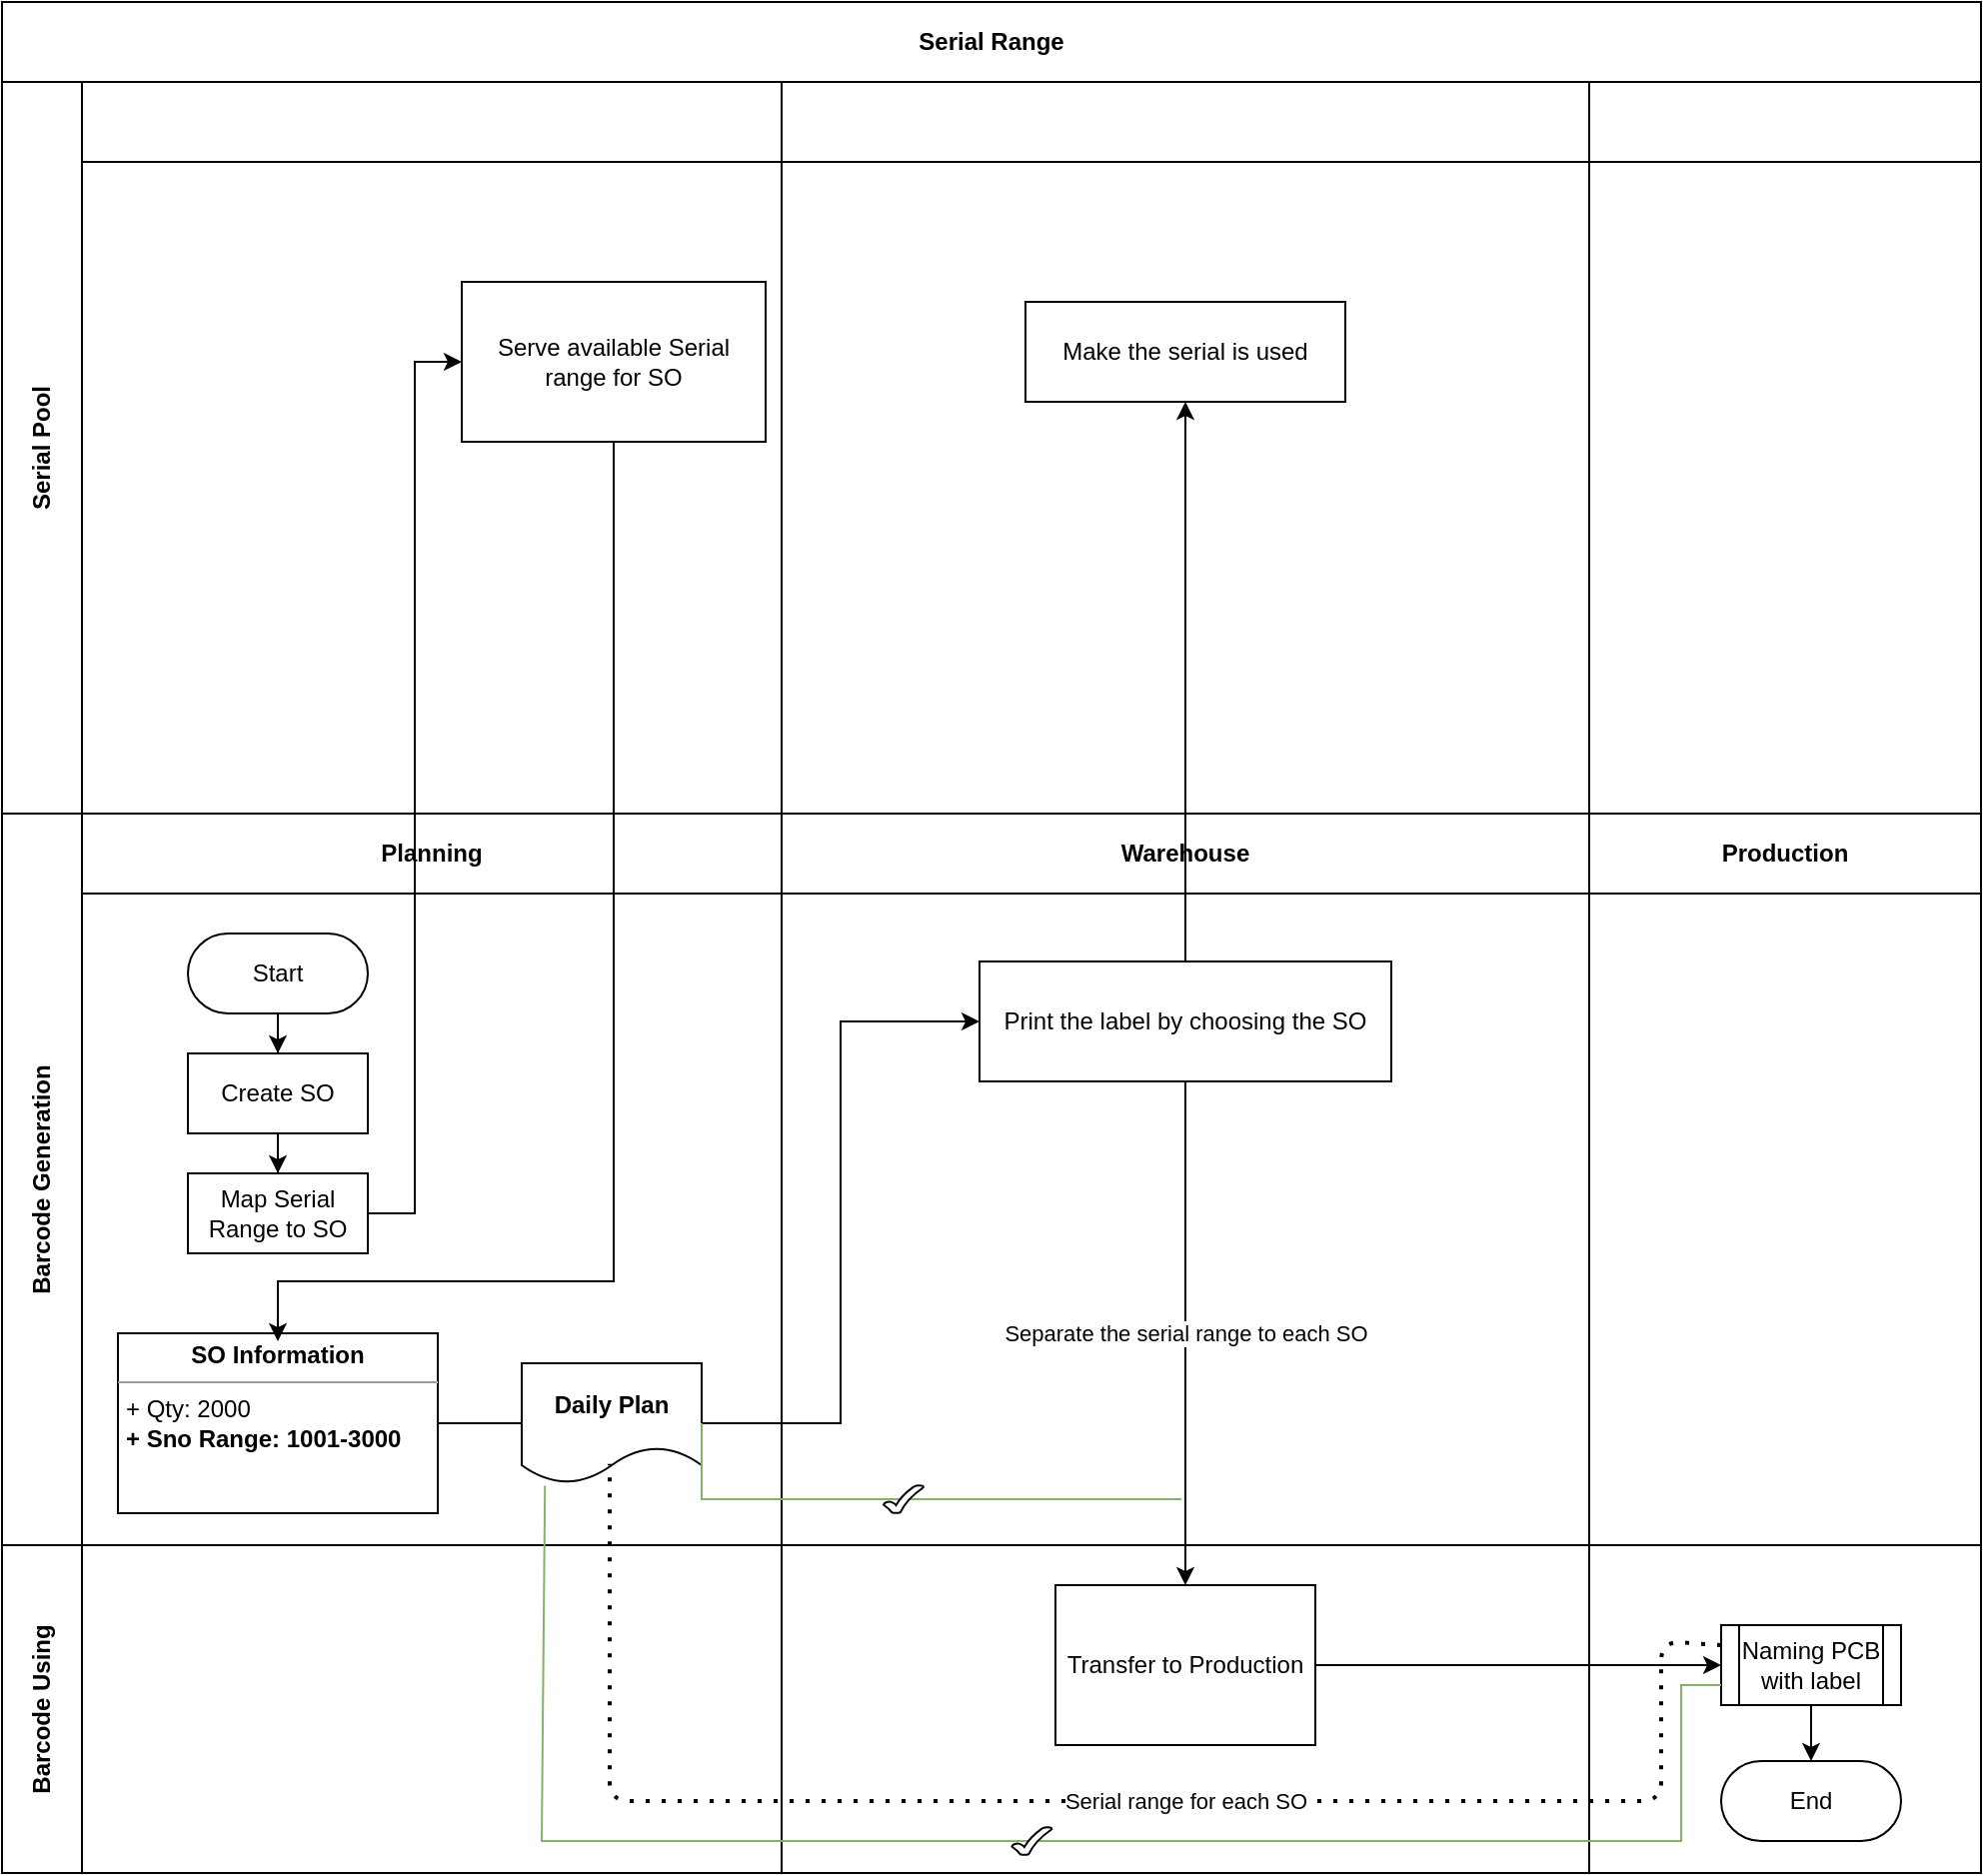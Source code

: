<mxfile version="15.2.9" type="github">
  <diagram id="kgpKYQtTHZ0yAKxKKP6v" name="Page-1">
    <mxGraphModel dx="1888" dy="579" grid="1" gridSize="10" guides="1" tooltips="1" connect="1" arrows="1" fold="1" page="1" pageScale="1" pageWidth="850" pageHeight="1100" math="0" shadow="0">
      <root>
        <mxCell id="0" />
        <mxCell id="1" parent="0" />
        <mxCell id="3nuBFxr9cyL0pnOWT2aG-1" value="Serial Range" style="shape=table;childLayout=tableLayout;rowLines=0;columnLines=0;startSize=40;html=1;whiteSpace=wrap;collapsible=0;recursiveResize=0;expand=0;fontStyle=1" parent="1" vertex="1">
          <mxGeometry x="-30" y="40" width="990" height="936" as="geometry" />
        </mxCell>
        <object label="Serial Pool" id="INr4YLjgiFo9XIjywEUX-22">
          <mxCell style="swimlane;horizontal=0;points=[[0,0.5],[1,0.5]];portConstraint=eastwest;startSize=40;html=1;whiteSpace=wrap;collapsible=0;recursiveResize=0;expand=0;" vertex="1" parent="3nuBFxr9cyL0pnOWT2aG-1">
            <mxGeometry y="40" width="990" height="366" as="geometry" />
          </mxCell>
        </object>
        <mxCell id="INr4YLjgiFo9XIjywEUX-23" value="" style="swimlane;connectable=0;startSize=40;html=1;whiteSpace=wrap;collapsible=0;recursiveResize=0;expand=0;" vertex="1" parent="INr4YLjgiFo9XIjywEUX-22">
          <mxGeometry x="40" width="350" height="366" as="geometry">
            <mxRectangle width="350" height="366" as="alternateBounds" />
          </mxGeometry>
        </mxCell>
        <mxCell id="INr4YLjgiFo9XIjywEUX-37" value="Serve available Serial range for SO" style="rounded=0;whiteSpace=wrap;html=1;" vertex="1" parent="INr4YLjgiFo9XIjywEUX-23">
          <mxGeometry x="190" y="100" width="152" height="80" as="geometry" />
        </mxCell>
        <mxCell id="INr4YLjgiFo9XIjywEUX-31" value="" style="swimlane;connectable=0;startSize=40;html=1;whiteSpace=wrap;collapsible=0;recursiveResize=0;expand=0;" vertex="1" parent="INr4YLjgiFo9XIjywEUX-22">
          <mxGeometry x="390" width="404" height="366" as="geometry">
            <mxRectangle width="404" height="366" as="alternateBounds" />
          </mxGeometry>
        </mxCell>
        <mxCell id="3nuBFxr9cyL0pnOWT2aG-10" value="Make the serial is used" style="rounded=0;whiteSpace=wrap;html=1;" parent="INr4YLjgiFo9XIjywEUX-31" vertex="1">
          <mxGeometry x="122" y="110" width="160" height="50" as="geometry" />
        </mxCell>
        <mxCell id="INr4YLjgiFo9XIjywEUX-34" value="" style="swimlane;connectable=0;startSize=40;html=1;whiteSpace=wrap;collapsible=0;recursiveResize=0;expand=0;" vertex="1" parent="INr4YLjgiFo9XIjywEUX-22">
          <mxGeometry x="794" width="196" height="366" as="geometry">
            <mxRectangle width="196" height="366" as="alternateBounds" />
          </mxGeometry>
        </mxCell>
        <object label="Barcode Generation&lt;br&gt;" id="3nuBFxr9cyL0pnOWT2aG-3">
          <mxCell style="swimlane;horizontal=0;points=[[0,0.5],[1,0.5]];portConstraint=eastwest;startSize=40;html=1;whiteSpace=wrap;collapsible=0;recursiveResize=0;expand=0;" parent="3nuBFxr9cyL0pnOWT2aG-1" vertex="1">
            <mxGeometry y="406" width="990" height="366" as="geometry" />
          </mxCell>
        </object>
        <mxCell id="3nuBFxr9cyL0pnOWT2aG-4" value="Planning" style="swimlane;connectable=0;startSize=40;html=1;whiteSpace=wrap;collapsible=0;recursiveResize=0;expand=0;" parent="3nuBFxr9cyL0pnOWT2aG-3" vertex="1">
          <mxGeometry x="40" width="350" height="366" as="geometry">
            <mxRectangle width="350" height="366" as="alternateBounds" />
          </mxGeometry>
        </mxCell>
        <mxCell id="3nuBFxr9cyL0pnOWT2aG-5" style="edgeStyle=orthogonalEdgeStyle;rounded=0;orthogonalLoop=1;jettySize=auto;html=1;" parent="3nuBFxr9cyL0pnOWT2aG-4" source="3nuBFxr9cyL0pnOWT2aG-6" target="3nuBFxr9cyL0pnOWT2aG-7" edge="1">
          <mxGeometry relative="1" as="geometry" />
        </mxCell>
        <mxCell id="3nuBFxr9cyL0pnOWT2aG-6" value="Start" style="rounded=1;whiteSpace=wrap;html=1;arcSize=50;" parent="3nuBFxr9cyL0pnOWT2aG-4" vertex="1">
          <mxGeometry x="53" y="60" width="90" height="40" as="geometry" />
        </mxCell>
        <mxCell id="3nuBFxr9cyL0pnOWT2aG-7" value="Create SO" style="rounded=0;whiteSpace=wrap;html=1;" parent="3nuBFxr9cyL0pnOWT2aG-4" vertex="1">
          <mxGeometry x="53" y="120" width="90" height="40" as="geometry" />
        </mxCell>
        <mxCell id="INr4YLjgiFo9XIjywEUX-16" value="Map Serial Range to SO" style="rounded=0;whiteSpace=wrap;html=1;" vertex="1" parent="3nuBFxr9cyL0pnOWT2aG-4">
          <mxGeometry x="53" y="180" width="90" height="40" as="geometry" />
        </mxCell>
        <mxCell id="INr4YLjgiFo9XIjywEUX-17" value="&lt;p style=&quot;margin: 0px ; margin-top: 4px ; text-align: center&quot;&gt;&lt;b&gt;SO Information&lt;/b&gt;&lt;/p&gt;&lt;hr size=&quot;1&quot;&gt;&lt;p style=&quot;margin: 0px ; margin-left: 4px&quot;&gt;+ Qty: 2000&lt;/p&gt;&lt;p style=&quot;margin: 0px ; margin-left: 4px&quot;&gt;&lt;b&gt;+ Sno Range: 1001-3000&lt;/b&gt;&lt;/p&gt;" style="verticalAlign=top;align=left;overflow=fill;fontSize=12;fontFamily=Helvetica;html=1;" vertex="1" parent="3nuBFxr9cyL0pnOWT2aG-4">
          <mxGeometry x="18" y="260" width="160" height="90" as="geometry" />
        </mxCell>
        <mxCell id="INr4YLjgiFo9XIjywEUX-15" style="edgeStyle=orthogonalEdgeStyle;rounded=0;orthogonalLoop=1;jettySize=auto;html=1;" edge="1" parent="3nuBFxr9cyL0pnOWT2aG-4" source="3nuBFxr9cyL0pnOWT2aG-7" target="INr4YLjgiFo9XIjywEUX-16">
          <mxGeometry relative="1" as="geometry">
            <mxPoint x="65" y="230" as="targetPoint" />
          </mxGeometry>
        </mxCell>
        <mxCell id="3nuBFxr9cyL0pnOWT2aG-21" value="&lt;b&gt;Daily Plan&lt;/b&gt;" style="shape=document;whiteSpace=wrap;html=1;boundedLbl=1;" parent="3nuBFxr9cyL0pnOWT2aG-4" vertex="1">
          <mxGeometry x="220" y="275" width="90" height="60" as="geometry" />
        </mxCell>
        <mxCell id="INr4YLjgiFo9XIjywEUX-40" value="" style="edgeStyle=orthogonalEdgeStyle;rounded=0;orthogonalLoop=1;jettySize=auto;html=1;exitX=1;exitY=0.5;exitDx=0;exitDy=0;entryX=0;entryY=0.5;entryDx=0;entryDy=0;endArrow=none;" edge="1" parent="3nuBFxr9cyL0pnOWT2aG-4" source="INr4YLjgiFo9XIjywEUX-17" target="3nuBFxr9cyL0pnOWT2aG-21">
          <mxGeometry relative="1" as="geometry">
            <mxPoint x="274" y="556" as="targetPoint" />
            <mxPoint x="48" y="751" as="sourcePoint" />
          </mxGeometry>
        </mxCell>
        <mxCell id="3nuBFxr9cyL0pnOWT2aG-8" value="Warehouse" style="swimlane;connectable=0;startSize=40;html=1;whiteSpace=wrap;collapsible=0;recursiveResize=0;expand=0;" parent="3nuBFxr9cyL0pnOWT2aG-3" vertex="1">
          <mxGeometry x="390" width="404" height="366" as="geometry">
            <mxRectangle width="404" height="366" as="alternateBounds" />
          </mxGeometry>
        </mxCell>
        <mxCell id="3nuBFxr9cyL0pnOWT2aG-9" value="Print the label by choosing the SO" style="rounded=0;whiteSpace=wrap;html=1;" parent="3nuBFxr9cyL0pnOWT2aG-8" vertex="1">
          <mxGeometry x="99" y="74" width="206" height="60" as="geometry" />
        </mxCell>
        <mxCell id="3nuBFxr9cyL0pnOWT2aG-11" value="Production" style="swimlane;connectable=0;startSize=40;html=1;whiteSpace=wrap;collapsible=0;recursiveResize=0;expand=0;" parent="3nuBFxr9cyL0pnOWT2aG-3" vertex="1">
          <mxGeometry x="794" width="196" height="366" as="geometry">
            <mxRectangle width="196" height="366" as="alternateBounds" />
          </mxGeometry>
        </mxCell>
        <mxCell id="INr4YLjgiFo9XIjywEUX-21" style="edgeStyle=orthogonalEdgeStyle;rounded=0;orthogonalLoop=1;jettySize=auto;html=1;exitX=1;exitY=0.5;exitDx=0;exitDy=0;entryX=0;entryY=0.5;entryDx=0;entryDy=0;startArrow=none;" edge="1" parent="3nuBFxr9cyL0pnOWT2aG-3" source="3nuBFxr9cyL0pnOWT2aG-21" target="3nuBFxr9cyL0pnOWT2aG-9">
          <mxGeometry relative="1" as="geometry">
            <mxPoint x="250" y="150" as="targetPoint" />
          </mxGeometry>
        </mxCell>
        <mxCell id="3nuBFxr9cyL0pnOWT2aG-15" value="Barcode Using" style="swimlane;horizontal=0;points=[[0,0.5],[1,0.5]];portConstraint=eastwest;startSize=40;html=1;whiteSpace=wrap;collapsible=0;recursiveResize=0;expand=0;" parent="3nuBFxr9cyL0pnOWT2aG-1" vertex="1">
          <mxGeometry y="772" width="990" height="164" as="geometry" />
        </mxCell>
        <mxCell id="3nuBFxr9cyL0pnOWT2aG-16" value="" style="swimlane;connectable=0;startSize=0;html=1;whiteSpace=wrap;collapsible=0;recursiveResize=0;expand=0;" parent="3nuBFxr9cyL0pnOWT2aG-15" vertex="1">
          <mxGeometry x="40" width="350" height="164" as="geometry">
            <mxRectangle width="350" height="164" as="alternateBounds" />
          </mxGeometry>
        </mxCell>
        <mxCell id="INr4YLjgiFo9XIjywEUX-51" value="" style="endArrow=none;html=1;exitX=1;exitY=0.5;exitDx=0;exitDy=0;rounded=0;fillColor=#d5e8d4;strokeColor=#82b366;startArrow=none;startFill=0;endFill=0;" edge="1" parent="3nuBFxr9cyL0pnOWT2aG-16" source="3nuBFxr9cyL0pnOWT2aG-21">
          <mxGeometry relative="1" as="geometry">
            <mxPoint x="100" y="-12" as="sourcePoint" />
            <mxPoint x="550" y="-23" as="targetPoint" />
            <Array as="points">
              <mxPoint x="310" y="-23" />
            </Array>
          </mxGeometry>
        </mxCell>
        <mxCell id="INr4YLjgiFo9XIjywEUX-52" value="" style="verticalLabelPosition=bottom;verticalAlign=top;html=1;shape=mxgraph.basic.tick;fontFamily=Helvetica;fontSize=12;fontColor=#000000;align=center;strokeColor=#000000;fillColor=#ffffff;" vertex="1" parent="INr4YLjgiFo9XIjywEUX-51">
          <mxGeometry width="20" height="14" relative="1" as="geometry">
            <mxPoint x="-10" y="-7" as="offset" />
          </mxGeometry>
        </mxCell>
        <mxCell id="3nuBFxr9cyL0pnOWT2aG-18" value="" style="swimlane;connectable=0;startSize=0;html=1;whiteSpace=wrap;collapsible=0;recursiveResize=0;expand=0;" parent="3nuBFxr9cyL0pnOWT2aG-15" vertex="1">
          <mxGeometry x="390" width="404" height="164" as="geometry">
            <mxRectangle width="404" height="164" as="alternateBounds" />
          </mxGeometry>
        </mxCell>
        <mxCell id="3nuBFxr9cyL0pnOWT2aG-20" value="Transfer to Production" style="rounded=0;whiteSpace=wrap;html=1;" parent="3nuBFxr9cyL0pnOWT2aG-18" vertex="1">
          <mxGeometry x="137" y="20" width="130" height="80" as="geometry" />
        </mxCell>
        <mxCell id="3nuBFxr9cyL0pnOWT2aG-23" value="" style="swimlane;connectable=0;startSize=0;html=1;whiteSpace=wrap;collapsible=0;recursiveResize=0;expand=0;" parent="3nuBFxr9cyL0pnOWT2aG-15" vertex="1">
          <mxGeometry x="794" width="196" height="164" as="geometry">
            <mxRectangle width="196" height="164" as="alternateBounds" />
          </mxGeometry>
        </mxCell>
        <mxCell id="3nuBFxr9cyL0pnOWT2aG-14" value="End" style="rounded=1;whiteSpace=wrap;html=1;arcSize=50;" parent="3nuBFxr9cyL0pnOWT2aG-23" vertex="1">
          <mxGeometry x="66" y="108" width="90" height="40" as="geometry" />
        </mxCell>
        <mxCell id="INr4YLjgiFo9XIjywEUX-49" value="" style="edgeStyle=orthogonalEdgeStyle;rounded=0;orthogonalLoop=1;jettySize=auto;html=1;" edge="1" parent="3nuBFxr9cyL0pnOWT2aG-23" source="3nuBFxr9cyL0pnOWT2aG-22" target="3nuBFxr9cyL0pnOWT2aG-14">
          <mxGeometry relative="1" as="geometry" />
        </mxCell>
        <mxCell id="3nuBFxr9cyL0pnOWT2aG-22" value="Naming PCB with label" style="shape=process;whiteSpace=wrap;html=1;backgroundOutline=1;" parent="3nuBFxr9cyL0pnOWT2aG-23" vertex="1">
          <mxGeometry x="66" y="40" width="90" height="40" as="geometry" />
        </mxCell>
        <mxCell id="3nuBFxr9cyL0pnOWT2aG-19" value="" style="edgeStyle=orthogonalEdgeStyle;rounded=0;orthogonalLoop=1;jettySize=auto;html=1;" parent="3nuBFxr9cyL0pnOWT2aG-15" source="3nuBFxr9cyL0pnOWT2aG-20" target="3nuBFxr9cyL0pnOWT2aG-22" edge="1">
          <mxGeometry relative="1" as="geometry" />
        </mxCell>
        <mxCell id="INr4YLjgiFo9XIjywEUX-38" style="edgeStyle=orthogonalEdgeStyle;rounded=0;orthogonalLoop=1;jettySize=auto;html=1;entryX=0;entryY=0.5;entryDx=0;entryDy=0;" edge="1" parent="3nuBFxr9cyL0pnOWT2aG-1" source="INr4YLjgiFo9XIjywEUX-16" target="INr4YLjgiFo9XIjywEUX-37">
          <mxGeometry relative="1" as="geometry" />
        </mxCell>
        <mxCell id="INr4YLjgiFo9XIjywEUX-19" style="edgeStyle=orthogonalEdgeStyle;rounded=0;orthogonalLoop=1;jettySize=auto;html=1;exitX=0.5;exitY=1;exitDx=0;exitDy=0;" edge="1" parent="3nuBFxr9cyL0pnOWT2aG-1" source="INr4YLjgiFo9XIjywEUX-37">
          <mxGeometry relative="1" as="geometry">
            <mxPoint x="138" y="670" as="targetPoint" />
            <Array as="points">
              <mxPoint x="306" y="640" />
              <mxPoint x="138" y="640" />
            </Array>
          </mxGeometry>
        </mxCell>
        <mxCell id="INr4YLjgiFo9XIjywEUX-41" style="edgeStyle=orthogonalEdgeStyle;rounded=0;orthogonalLoop=1;jettySize=auto;html=1;exitX=0.5;exitY=0;exitDx=0;exitDy=0;entryX=0.5;entryY=1;entryDx=0;entryDy=0;" edge="1" parent="3nuBFxr9cyL0pnOWT2aG-1" source="3nuBFxr9cyL0pnOWT2aG-9" target="3nuBFxr9cyL0pnOWT2aG-10">
          <mxGeometry relative="1" as="geometry">
            <mxPoint x="592" y="210" as="targetPoint" />
          </mxGeometry>
        </mxCell>
        <mxCell id="INr4YLjgiFo9XIjywEUX-43" value="Separate the serial range to each SO" style="edgeStyle=orthogonalEdgeStyle;rounded=0;orthogonalLoop=1;jettySize=auto;html=1;" edge="1" parent="3nuBFxr9cyL0pnOWT2aG-1" source="3nuBFxr9cyL0pnOWT2aG-9" target="3nuBFxr9cyL0pnOWT2aG-20">
          <mxGeometry relative="1" as="geometry">
            <mxPoint x="602" y="740" as="targetPoint" />
            <Array as="points" />
          </mxGeometry>
        </mxCell>
        <mxCell id="INr4YLjgiFo9XIjywEUX-47" value="" style="endArrow=none;dashed=1;html=1;dashPattern=1 3;strokeWidth=2;entryX=0.489;entryY=0.84;entryDx=0;entryDy=0;entryPerimeter=0;exitX=0;exitY=0.25;exitDx=0;exitDy=0;" edge="1" parent="3nuBFxr9cyL0pnOWT2aG-1" source="3nuBFxr9cyL0pnOWT2aG-22" target="3nuBFxr9cyL0pnOWT2aG-21">
          <mxGeometry width="50" height="50" relative="1" as="geometry">
            <mxPoint x="820" y="822" as="sourcePoint" />
            <mxPoint x="310" y="738" as="targetPoint" />
            <Array as="points">
              <mxPoint x="830" y="820" />
              <mxPoint x="830" y="900" />
              <mxPoint x="620" y="900" />
              <mxPoint x="304" y="900" />
            </Array>
          </mxGeometry>
        </mxCell>
        <mxCell id="INr4YLjgiFo9XIjywEUX-48" value="Serial range for each SO" style="edgeLabel;html=1;align=center;verticalAlign=middle;resizable=0;points=[];" vertex="1" connectable="0" parent="INr4YLjgiFo9XIjywEUX-47">
          <mxGeometry x="-0.192" y="1" relative="1" as="geometry">
            <mxPoint x="-23" y="-1" as="offset" />
          </mxGeometry>
        </mxCell>
        <mxCell id="INr4YLjgiFo9XIjywEUX-54" value="" style="endArrow=none;html=1;exitX=0.129;exitY=1.02;exitDx=0;exitDy=0;rounded=0;fillColor=#d5e8d4;strokeColor=#82b366;startArrow=none;startFill=0;endFill=0;entryX=0;entryY=0.75;entryDx=0;entryDy=0;exitPerimeter=0;" edge="1" parent="3nuBFxr9cyL0pnOWT2aG-1" source="3nuBFxr9cyL0pnOWT2aG-21" target="3nuBFxr9cyL0pnOWT2aG-22">
          <mxGeometry relative="1" as="geometry">
            <mxPoint x="183.0" y="920.0" as="sourcePoint" />
            <mxPoint x="850" y="920" as="targetPoint" />
            <Array as="points">
              <mxPoint x="270" y="920" />
              <mxPoint x="840" y="920" />
              <mxPoint x="840" y="842" />
            </Array>
          </mxGeometry>
        </mxCell>
        <mxCell id="INr4YLjgiFo9XIjywEUX-55" value="" style="verticalLabelPosition=bottom;verticalAlign=top;html=1;shape=mxgraph.basic.tick;fontFamily=Helvetica;fontSize=12;fontColor=#000000;align=center;strokeColor=#000000;fillColor=#ffffff;" vertex="1" parent="INr4YLjgiFo9XIjywEUX-54">
          <mxGeometry width="20" height="14" relative="1" as="geometry">
            <mxPoint x="-10" y="-7" as="offset" />
          </mxGeometry>
        </mxCell>
      </root>
    </mxGraphModel>
  </diagram>
</mxfile>
